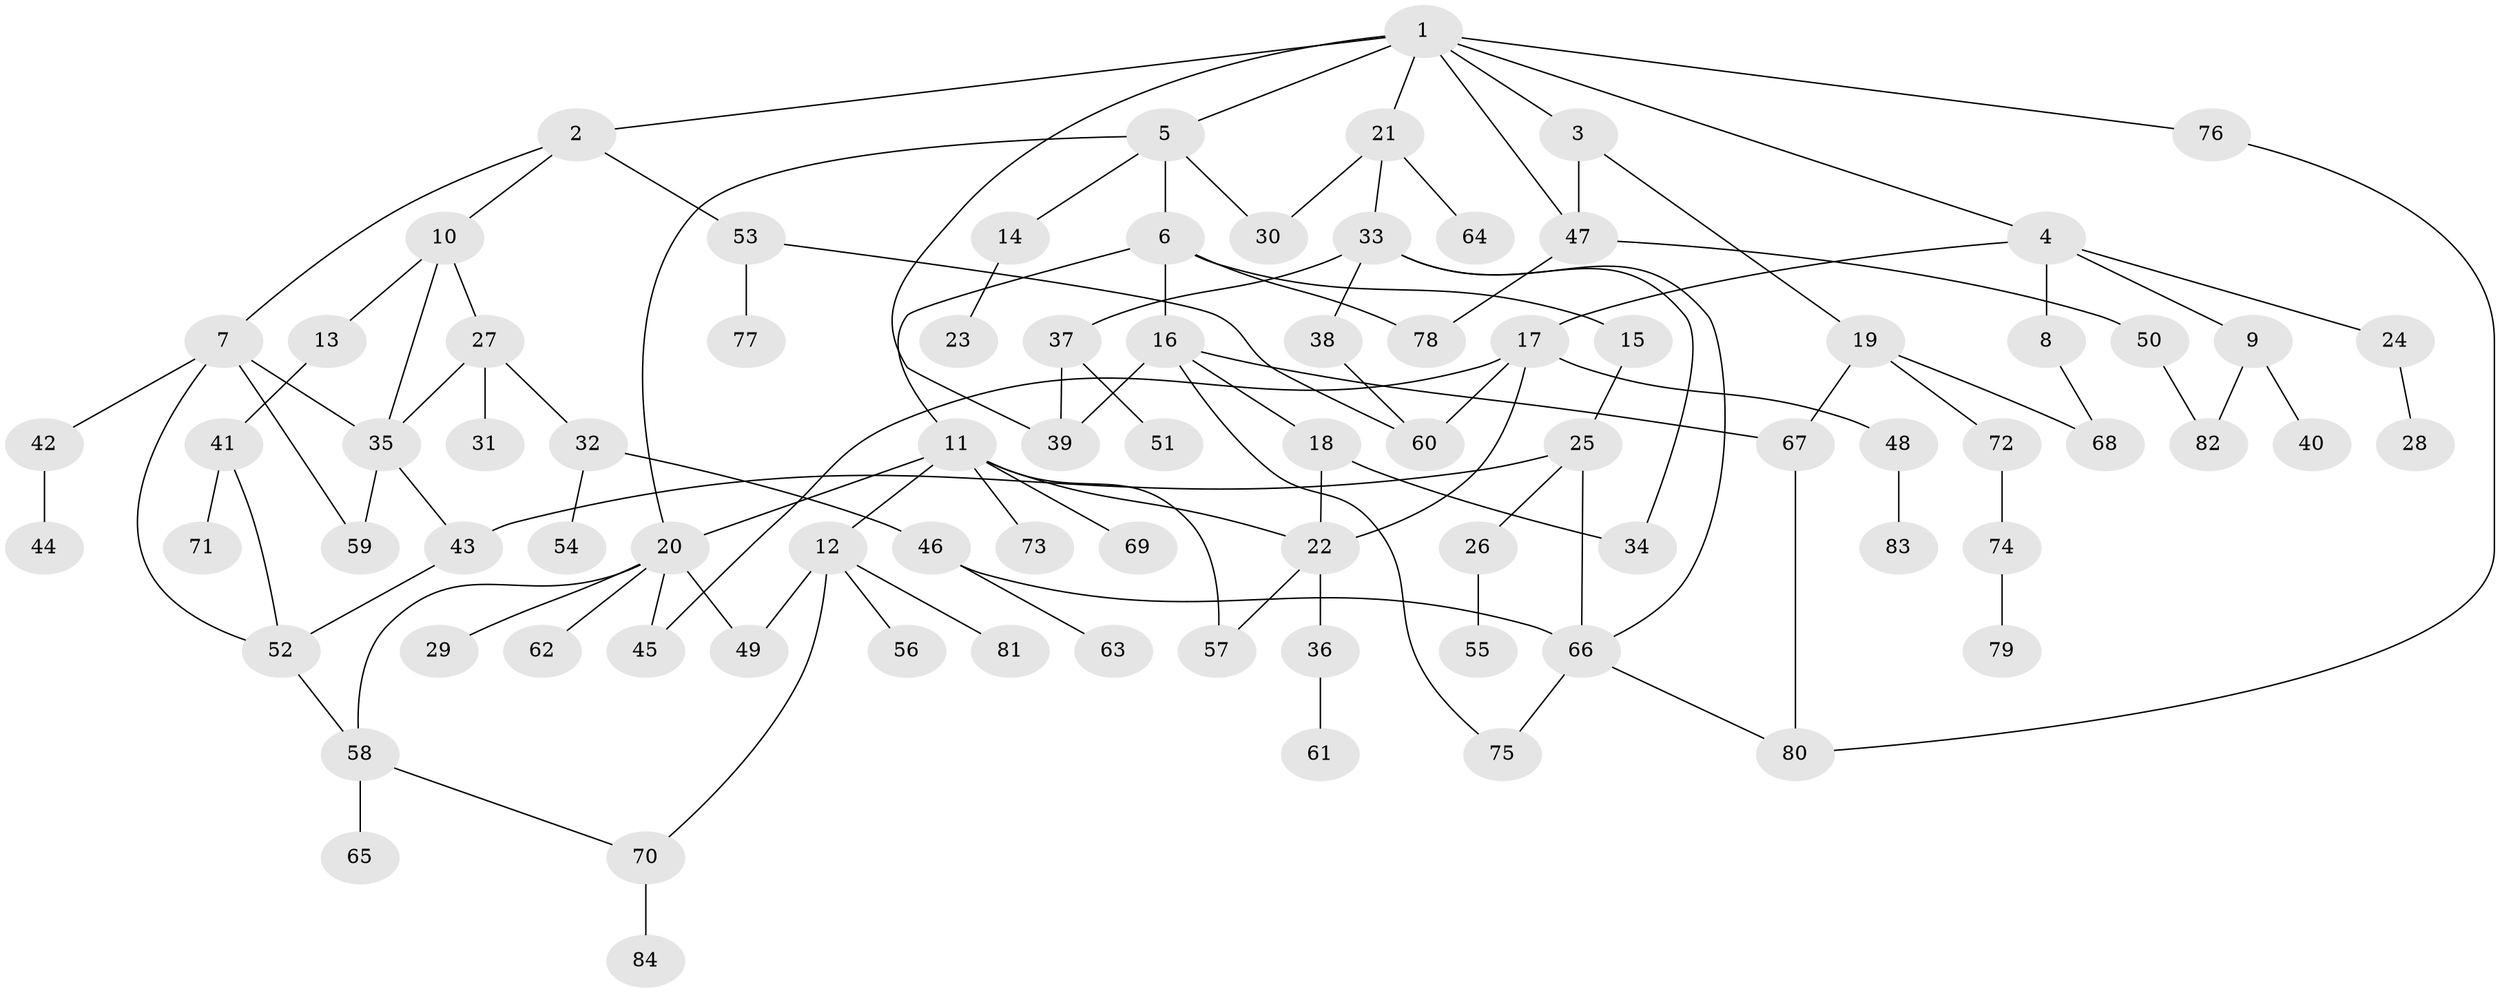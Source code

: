// Generated by graph-tools (version 1.1) at 2025/25/03/09/25 03:25:28]
// undirected, 84 vertices, 113 edges
graph export_dot {
graph [start="1"]
  node [color=gray90,style=filled];
  1;
  2;
  3;
  4;
  5;
  6;
  7;
  8;
  9;
  10;
  11;
  12;
  13;
  14;
  15;
  16;
  17;
  18;
  19;
  20;
  21;
  22;
  23;
  24;
  25;
  26;
  27;
  28;
  29;
  30;
  31;
  32;
  33;
  34;
  35;
  36;
  37;
  38;
  39;
  40;
  41;
  42;
  43;
  44;
  45;
  46;
  47;
  48;
  49;
  50;
  51;
  52;
  53;
  54;
  55;
  56;
  57;
  58;
  59;
  60;
  61;
  62;
  63;
  64;
  65;
  66;
  67;
  68;
  69;
  70;
  71;
  72;
  73;
  74;
  75;
  76;
  77;
  78;
  79;
  80;
  81;
  82;
  83;
  84;
  1 -- 2;
  1 -- 3;
  1 -- 4;
  1 -- 5;
  1 -- 21;
  1 -- 39;
  1 -- 47;
  1 -- 76;
  2 -- 7;
  2 -- 10;
  2 -- 53;
  3 -- 19;
  3 -- 47;
  4 -- 8;
  4 -- 9;
  4 -- 17;
  4 -- 24;
  5 -- 6;
  5 -- 14;
  5 -- 30;
  5 -- 20;
  6 -- 11;
  6 -- 15;
  6 -- 16;
  6 -- 78;
  7 -- 42;
  7 -- 59;
  7 -- 52;
  7 -- 35;
  8 -- 68;
  9 -- 40;
  9 -- 82;
  10 -- 13;
  10 -- 27;
  10 -- 35;
  11 -- 12;
  11 -- 20;
  11 -- 57;
  11 -- 69;
  11 -- 73;
  11 -- 22;
  12 -- 49;
  12 -- 56;
  12 -- 81;
  12 -- 70;
  13 -- 41;
  14 -- 23;
  15 -- 25;
  16 -- 18;
  16 -- 67;
  16 -- 39;
  16 -- 75;
  17 -- 22;
  17 -- 45;
  17 -- 48;
  17 -- 60;
  18 -- 34;
  18 -- 22;
  19 -- 67;
  19 -- 68;
  19 -- 72;
  20 -- 29;
  20 -- 58;
  20 -- 62;
  20 -- 49;
  20 -- 45;
  21 -- 30;
  21 -- 33;
  21 -- 64;
  22 -- 36;
  22 -- 57;
  24 -- 28;
  25 -- 26;
  25 -- 43;
  25 -- 66;
  26 -- 55;
  27 -- 31;
  27 -- 32;
  27 -- 35;
  32 -- 46;
  32 -- 54;
  33 -- 37;
  33 -- 38;
  33 -- 66;
  33 -- 34;
  35 -- 43;
  35 -- 59;
  36 -- 61;
  37 -- 51;
  37 -- 39;
  38 -- 60;
  41 -- 52;
  41 -- 71;
  42 -- 44;
  43 -- 52;
  46 -- 63;
  46 -- 66;
  47 -- 50;
  47 -- 78;
  48 -- 83;
  50 -- 82;
  52 -- 58;
  53 -- 77;
  53 -- 60;
  58 -- 65;
  58 -- 70;
  66 -- 75;
  66 -- 80;
  67 -- 80;
  70 -- 84;
  72 -- 74;
  74 -- 79;
  76 -- 80;
}
